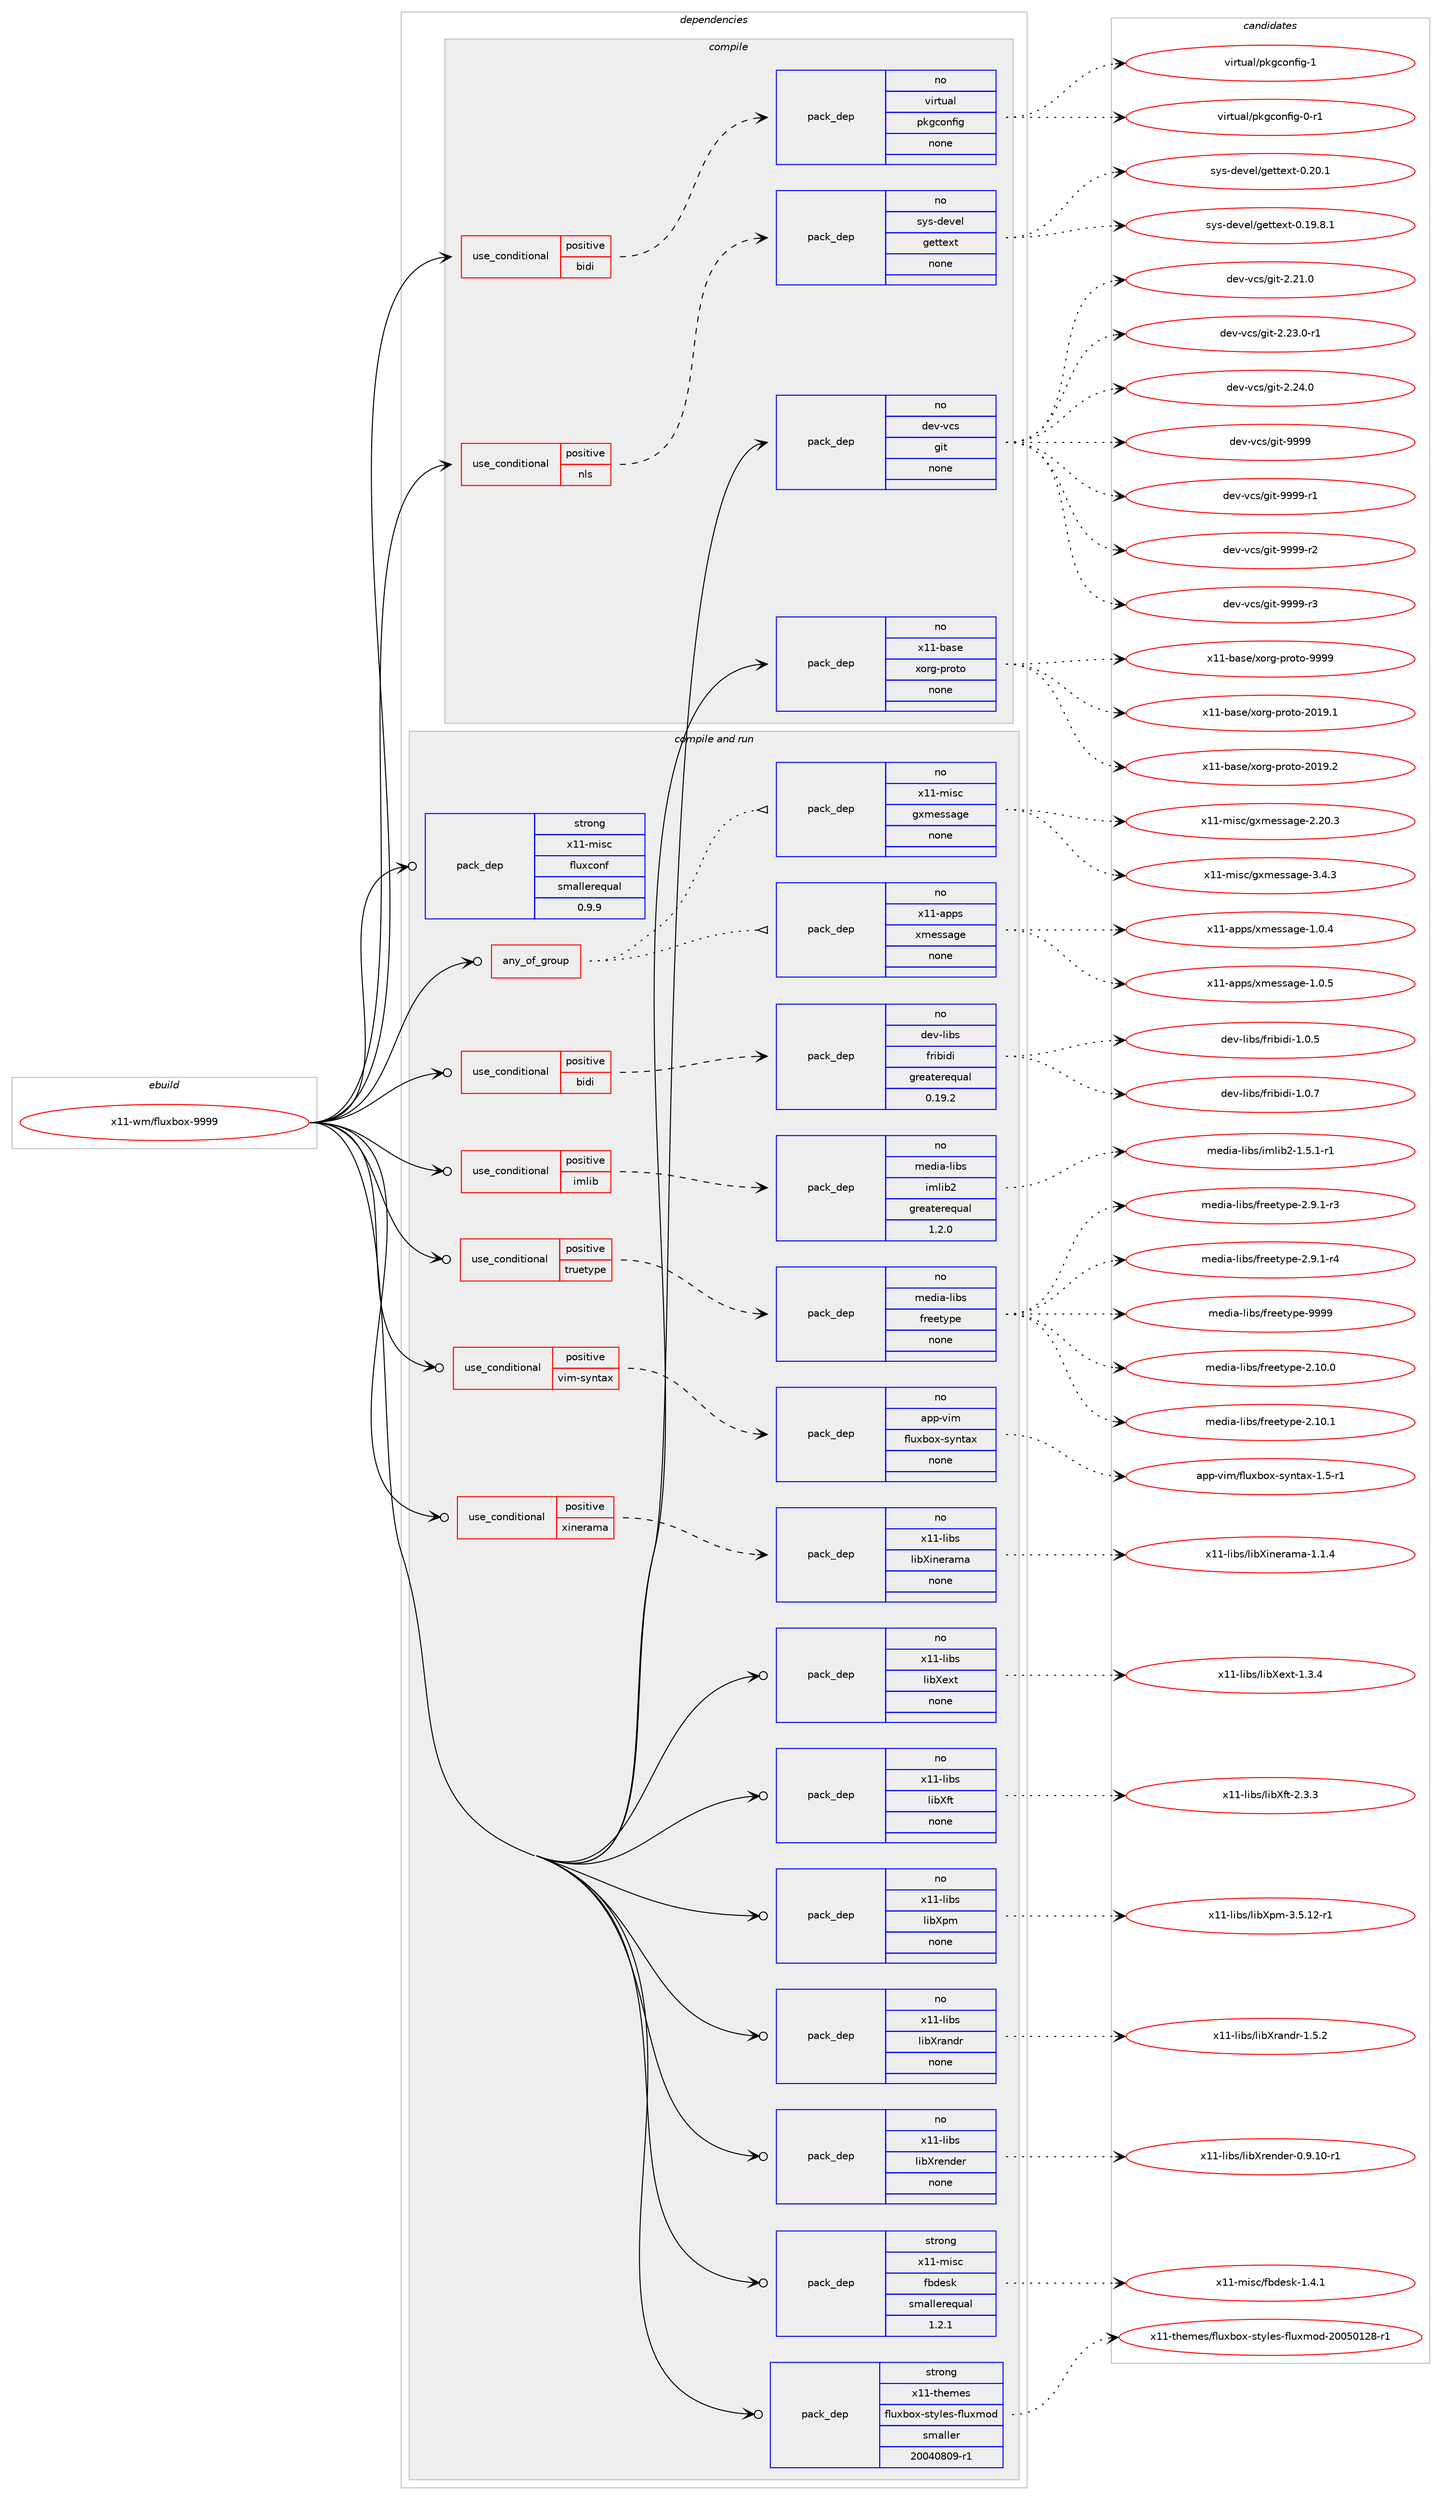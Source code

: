 digraph prolog {

# *************
# Graph options
# *************

newrank=true;
concentrate=true;
compound=true;
graph [rankdir=LR,fontname=Helvetica,fontsize=10,ranksep=1.5];#, ranksep=2.5, nodesep=0.2];
edge  [arrowhead=vee];
node  [fontname=Helvetica,fontsize=10];

# **********
# The ebuild
# **********

subgraph cluster_leftcol {
color=gray;
rank=same;
label=<<i>ebuild</i>>;
id [label="x11-wm/fluxbox-9999", color=red, width=4, href="../x11-wm/fluxbox-9999.svg"];
}

# ****************
# The dependencies
# ****************

subgraph cluster_midcol {
color=gray;
label=<<i>dependencies</i>>;
subgraph cluster_compile {
fillcolor="#eeeeee";
style=filled;
label=<<i>compile</i>>;
subgraph cond220559 {
dependency925770 [label=<<TABLE BORDER="0" CELLBORDER="1" CELLSPACING="0" CELLPADDING="4"><TR><TD ROWSPAN="3" CELLPADDING="10">use_conditional</TD></TR><TR><TD>positive</TD></TR><TR><TD>bidi</TD></TR></TABLE>>, shape=none, color=red];
subgraph pack688372 {
dependency925771 [label=<<TABLE BORDER="0" CELLBORDER="1" CELLSPACING="0" CELLPADDING="4" WIDTH="220"><TR><TD ROWSPAN="6" CELLPADDING="30">pack_dep</TD></TR><TR><TD WIDTH="110">no</TD></TR><TR><TD>virtual</TD></TR><TR><TD>pkgconfig</TD></TR><TR><TD>none</TD></TR><TR><TD></TD></TR></TABLE>>, shape=none, color=blue];
}
dependency925770:e -> dependency925771:w [weight=20,style="dashed",arrowhead="vee"];
}
id:e -> dependency925770:w [weight=20,style="solid",arrowhead="vee"];
subgraph cond220560 {
dependency925772 [label=<<TABLE BORDER="0" CELLBORDER="1" CELLSPACING="0" CELLPADDING="4"><TR><TD ROWSPAN="3" CELLPADDING="10">use_conditional</TD></TR><TR><TD>positive</TD></TR><TR><TD>nls</TD></TR></TABLE>>, shape=none, color=red];
subgraph pack688373 {
dependency925773 [label=<<TABLE BORDER="0" CELLBORDER="1" CELLSPACING="0" CELLPADDING="4" WIDTH="220"><TR><TD ROWSPAN="6" CELLPADDING="30">pack_dep</TD></TR><TR><TD WIDTH="110">no</TD></TR><TR><TD>sys-devel</TD></TR><TR><TD>gettext</TD></TR><TR><TD>none</TD></TR><TR><TD></TD></TR></TABLE>>, shape=none, color=blue];
}
dependency925772:e -> dependency925773:w [weight=20,style="dashed",arrowhead="vee"];
}
id:e -> dependency925772:w [weight=20,style="solid",arrowhead="vee"];
subgraph pack688374 {
dependency925774 [label=<<TABLE BORDER="0" CELLBORDER="1" CELLSPACING="0" CELLPADDING="4" WIDTH="220"><TR><TD ROWSPAN="6" CELLPADDING="30">pack_dep</TD></TR><TR><TD WIDTH="110">no</TD></TR><TR><TD>dev-vcs</TD></TR><TR><TD>git</TD></TR><TR><TD>none</TD></TR><TR><TD></TD></TR></TABLE>>, shape=none, color=blue];
}
id:e -> dependency925774:w [weight=20,style="solid",arrowhead="vee"];
subgraph pack688375 {
dependency925775 [label=<<TABLE BORDER="0" CELLBORDER="1" CELLSPACING="0" CELLPADDING="4" WIDTH="220"><TR><TD ROWSPAN="6" CELLPADDING="30">pack_dep</TD></TR><TR><TD WIDTH="110">no</TD></TR><TR><TD>x11-base</TD></TR><TR><TD>xorg-proto</TD></TR><TR><TD>none</TD></TR><TR><TD></TD></TR></TABLE>>, shape=none, color=blue];
}
id:e -> dependency925775:w [weight=20,style="solid",arrowhead="vee"];
}
subgraph cluster_compileandrun {
fillcolor="#eeeeee";
style=filled;
label=<<i>compile and run</i>>;
subgraph any16241 {
dependency925776 [label=<<TABLE BORDER="0" CELLBORDER="1" CELLSPACING="0" CELLPADDING="4"><TR><TD CELLPADDING="10">any_of_group</TD></TR></TABLE>>, shape=none, color=red];subgraph pack688376 {
dependency925777 [label=<<TABLE BORDER="0" CELLBORDER="1" CELLSPACING="0" CELLPADDING="4" WIDTH="220"><TR><TD ROWSPAN="6" CELLPADDING="30">pack_dep</TD></TR><TR><TD WIDTH="110">no</TD></TR><TR><TD>x11-misc</TD></TR><TR><TD>gxmessage</TD></TR><TR><TD>none</TD></TR><TR><TD></TD></TR></TABLE>>, shape=none, color=blue];
}
dependency925776:e -> dependency925777:w [weight=20,style="dotted",arrowhead="oinv"];
subgraph pack688377 {
dependency925778 [label=<<TABLE BORDER="0" CELLBORDER="1" CELLSPACING="0" CELLPADDING="4" WIDTH="220"><TR><TD ROWSPAN="6" CELLPADDING="30">pack_dep</TD></TR><TR><TD WIDTH="110">no</TD></TR><TR><TD>x11-apps</TD></TR><TR><TD>xmessage</TD></TR><TR><TD>none</TD></TR><TR><TD></TD></TR></TABLE>>, shape=none, color=blue];
}
dependency925776:e -> dependency925778:w [weight=20,style="dotted",arrowhead="oinv"];
}
id:e -> dependency925776:w [weight=20,style="solid",arrowhead="odotvee"];
subgraph cond220561 {
dependency925779 [label=<<TABLE BORDER="0" CELLBORDER="1" CELLSPACING="0" CELLPADDING="4"><TR><TD ROWSPAN="3" CELLPADDING="10">use_conditional</TD></TR><TR><TD>positive</TD></TR><TR><TD>bidi</TD></TR></TABLE>>, shape=none, color=red];
subgraph pack688378 {
dependency925780 [label=<<TABLE BORDER="0" CELLBORDER="1" CELLSPACING="0" CELLPADDING="4" WIDTH="220"><TR><TD ROWSPAN="6" CELLPADDING="30">pack_dep</TD></TR><TR><TD WIDTH="110">no</TD></TR><TR><TD>dev-libs</TD></TR><TR><TD>fribidi</TD></TR><TR><TD>greaterequal</TD></TR><TR><TD>0.19.2</TD></TR></TABLE>>, shape=none, color=blue];
}
dependency925779:e -> dependency925780:w [weight=20,style="dashed",arrowhead="vee"];
}
id:e -> dependency925779:w [weight=20,style="solid",arrowhead="odotvee"];
subgraph cond220562 {
dependency925781 [label=<<TABLE BORDER="0" CELLBORDER="1" CELLSPACING="0" CELLPADDING="4"><TR><TD ROWSPAN="3" CELLPADDING="10">use_conditional</TD></TR><TR><TD>positive</TD></TR><TR><TD>imlib</TD></TR></TABLE>>, shape=none, color=red];
subgraph pack688379 {
dependency925782 [label=<<TABLE BORDER="0" CELLBORDER="1" CELLSPACING="0" CELLPADDING="4" WIDTH="220"><TR><TD ROWSPAN="6" CELLPADDING="30">pack_dep</TD></TR><TR><TD WIDTH="110">no</TD></TR><TR><TD>media-libs</TD></TR><TR><TD>imlib2</TD></TR><TR><TD>greaterequal</TD></TR><TR><TD>1.2.0</TD></TR></TABLE>>, shape=none, color=blue];
}
dependency925781:e -> dependency925782:w [weight=20,style="dashed",arrowhead="vee"];
}
id:e -> dependency925781:w [weight=20,style="solid",arrowhead="odotvee"];
subgraph cond220563 {
dependency925783 [label=<<TABLE BORDER="0" CELLBORDER="1" CELLSPACING="0" CELLPADDING="4"><TR><TD ROWSPAN="3" CELLPADDING="10">use_conditional</TD></TR><TR><TD>positive</TD></TR><TR><TD>truetype</TD></TR></TABLE>>, shape=none, color=red];
subgraph pack688380 {
dependency925784 [label=<<TABLE BORDER="0" CELLBORDER="1" CELLSPACING="0" CELLPADDING="4" WIDTH="220"><TR><TD ROWSPAN="6" CELLPADDING="30">pack_dep</TD></TR><TR><TD WIDTH="110">no</TD></TR><TR><TD>media-libs</TD></TR><TR><TD>freetype</TD></TR><TR><TD>none</TD></TR><TR><TD></TD></TR></TABLE>>, shape=none, color=blue];
}
dependency925783:e -> dependency925784:w [weight=20,style="dashed",arrowhead="vee"];
}
id:e -> dependency925783:w [weight=20,style="solid",arrowhead="odotvee"];
subgraph cond220564 {
dependency925785 [label=<<TABLE BORDER="0" CELLBORDER="1" CELLSPACING="0" CELLPADDING="4"><TR><TD ROWSPAN="3" CELLPADDING="10">use_conditional</TD></TR><TR><TD>positive</TD></TR><TR><TD>vim-syntax</TD></TR></TABLE>>, shape=none, color=red];
subgraph pack688381 {
dependency925786 [label=<<TABLE BORDER="0" CELLBORDER="1" CELLSPACING="0" CELLPADDING="4" WIDTH="220"><TR><TD ROWSPAN="6" CELLPADDING="30">pack_dep</TD></TR><TR><TD WIDTH="110">no</TD></TR><TR><TD>app-vim</TD></TR><TR><TD>fluxbox-syntax</TD></TR><TR><TD>none</TD></TR><TR><TD></TD></TR></TABLE>>, shape=none, color=blue];
}
dependency925785:e -> dependency925786:w [weight=20,style="dashed",arrowhead="vee"];
}
id:e -> dependency925785:w [weight=20,style="solid",arrowhead="odotvee"];
subgraph cond220565 {
dependency925787 [label=<<TABLE BORDER="0" CELLBORDER="1" CELLSPACING="0" CELLPADDING="4"><TR><TD ROWSPAN="3" CELLPADDING="10">use_conditional</TD></TR><TR><TD>positive</TD></TR><TR><TD>xinerama</TD></TR></TABLE>>, shape=none, color=red];
subgraph pack688382 {
dependency925788 [label=<<TABLE BORDER="0" CELLBORDER="1" CELLSPACING="0" CELLPADDING="4" WIDTH="220"><TR><TD ROWSPAN="6" CELLPADDING="30">pack_dep</TD></TR><TR><TD WIDTH="110">no</TD></TR><TR><TD>x11-libs</TD></TR><TR><TD>libXinerama</TD></TR><TR><TD>none</TD></TR><TR><TD></TD></TR></TABLE>>, shape=none, color=blue];
}
dependency925787:e -> dependency925788:w [weight=20,style="dashed",arrowhead="vee"];
}
id:e -> dependency925787:w [weight=20,style="solid",arrowhead="odotvee"];
subgraph pack688383 {
dependency925789 [label=<<TABLE BORDER="0" CELLBORDER="1" CELLSPACING="0" CELLPADDING="4" WIDTH="220"><TR><TD ROWSPAN="6" CELLPADDING="30">pack_dep</TD></TR><TR><TD WIDTH="110">no</TD></TR><TR><TD>x11-libs</TD></TR><TR><TD>libXext</TD></TR><TR><TD>none</TD></TR><TR><TD></TD></TR></TABLE>>, shape=none, color=blue];
}
id:e -> dependency925789:w [weight=20,style="solid",arrowhead="odotvee"];
subgraph pack688384 {
dependency925790 [label=<<TABLE BORDER="0" CELLBORDER="1" CELLSPACING="0" CELLPADDING="4" WIDTH="220"><TR><TD ROWSPAN="6" CELLPADDING="30">pack_dep</TD></TR><TR><TD WIDTH="110">no</TD></TR><TR><TD>x11-libs</TD></TR><TR><TD>libXft</TD></TR><TR><TD>none</TD></TR><TR><TD></TD></TR></TABLE>>, shape=none, color=blue];
}
id:e -> dependency925790:w [weight=20,style="solid",arrowhead="odotvee"];
subgraph pack688385 {
dependency925791 [label=<<TABLE BORDER="0" CELLBORDER="1" CELLSPACING="0" CELLPADDING="4" WIDTH="220"><TR><TD ROWSPAN="6" CELLPADDING="30">pack_dep</TD></TR><TR><TD WIDTH="110">no</TD></TR><TR><TD>x11-libs</TD></TR><TR><TD>libXpm</TD></TR><TR><TD>none</TD></TR><TR><TD></TD></TR></TABLE>>, shape=none, color=blue];
}
id:e -> dependency925791:w [weight=20,style="solid",arrowhead="odotvee"];
subgraph pack688386 {
dependency925792 [label=<<TABLE BORDER="0" CELLBORDER="1" CELLSPACING="0" CELLPADDING="4" WIDTH="220"><TR><TD ROWSPAN="6" CELLPADDING="30">pack_dep</TD></TR><TR><TD WIDTH="110">no</TD></TR><TR><TD>x11-libs</TD></TR><TR><TD>libXrandr</TD></TR><TR><TD>none</TD></TR><TR><TD></TD></TR></TABLE>>, shape=none, color=blue];
}
id:e -> dependency925792:w [weight=20,style="solid",arrowhead="odotvee"];
subgraph pack688387 {
dependency925793 [label=<<TABLE BORDER="0" CELLBORDER="1" CELLSPACING="0" CELLPADDING="4" WIDTH="220"><TR><TD ROWSPAN="6" CELLPADDING="30">pack_dep</TD></TR><TR><TD WIDTH="110">no</TD></TR><TR><TD>x11-libs</TD></TR><TR><TD>libXrender</TD></TR><TR><TD>none</TD></TR><TR><TD></TD></TR></TABLE>>, shape=none, color=blue];
}
id:e -> dependency925793:w [weight=20,style="solid",arrowhead="odotvee"];
subgraph pack688388 {
dependency925794 [label=<<TABLE BORDER="0" CELLBORDER="1" CELLSPACING="0" CELLPADDING="4" WIDTH="220"><TR><TD ROWSPAN="6" CELLPADDING="30">pack_dep</TD></TR><TR><TD WIDTH="110">strong</TD></TR><TR><TD>x11-misc</TD></TR><TR><TD>fbdesk</TD></TR><TR><TD>smallerequal</TD></TR><TR><TD>1.2.1</TD></TR></TABLE>>, shape=none, color=blue];
}
id:e -> dependency925794:w [weight=20,style="solid",arrowhead="odotvee"];
subgraph pack688389 {
dependency925795 [label=<<TABLE BORDER="0" CELLBORDER="1" CELLSPACING="0" CELLPADDING="4" WIDTH="220"><TR><TD ROWSPAN="6" CELLPADDING="30">pack_dep</TD></TR><TR><TD WIDTH="110">strong</TD></TR><TR><TD>x11-misc</TD></TR><TR><TD>fluxconf</TD></TR><TR><TD>smallerequal</TD></TR><TR><TD>0.9.9</TD></TR></TABLE>>, shape=none, color=blue];
}
id:e -> dependency925795:w [weight=20,style="solid",arrowhead="odotvee"];
subgraph pack688390 {
dependency925796 [label=<<TABLE BORDER="0" CELLBORDER="1" CELLSPACING="0" CELLPADDING="4" WIDTH="220"><TR><TD ROWSPAN="6" CELLPADDING="30">pack_dep</TD></TR><TR><TD WIDTH="110">strong</TD></TR><TR><TD>x11-themes</TD></TR><TR><TD>fluxbox-styles-fluxmod</TD></TR><TR><TD>smaller</TD></TR><TR><TD>20040809-r1</TD></TR></TABLE>>, shape=none, color=blue];
}
id:e -> dependency925796:w [weight=20,style="solid",arrowhead="odotvee"];
}
subgraph cluster_run {
fillcolor="#eeeeee";
style=filled;
label=<<i>run</i>>;
}
}

# **************
# The candidates
# **************

subgraph cluster_choices {
rank=same;
color=gray;
label=<<i>candidates</i>>;

subgraph choice688372 {
color=black;
nodesep=1;
choice11810511411611797108471121071039911111010210510345484511449 [label="virtual/pkgconfig-0-r1", color=red, width=4,href="../virtual/pkgconfig-0-r1.svg"];
choice1181051141161179710847112107103991111101021051034549 [label="virtual/pkgconfig-1", color=red, width=4,href="../virtual/pkgconfig-1.svg"];
dependency925771:e -> choice11810511411611797108471121071039911111010210510345484511449:w [style=dotted,weight="100"];
dependency925771:e -> choice1181051141161179710847112107103991111101021051034549:w [style=dotted,weight="100"];
}
subgraph choice688373 {
color=black;
nodesep=1;
choice1151211154510010111810110847103101116116101120116454846495746564649 [label="sys-devel/gettext-0.19.8.1", color=red, width=4,href="../sys-devel/gettext-0.19.8.1.svg"];
choice115121115451001011181011084710310111611610112011645484650484649 [label="sys-devel/gettext-0.20.1", color=red, width=4,href="../sys-devel/gettext-0.20.1.svg"];
dependency925773:e -> choice1151211154510010111810110847103101116116101120116454846495746564649:w [style=dotted,weight="100"];
dependency925773:e -> choice115121115451001011181011084710310111611610112011645484650484649:w [style=dotted,weight="100"];
}
subgraph choice688374 {
color=black;
nodesep=1;
choice10010111845118991154710310511645504650494648 [label="dev-vcs/git-2.21.0", color=red, width=4,href="../dev-vcs/git-2.21.0.svg"];
choice100101118451189911547103105116455046505146484511449 [label="dev-vcs/git-2.23.0-r1", color=red, width=4,href="../dev-vcs/git-2.23.0-r1.svg"];
choice10010111845118991154710310511645504650524648 [label="dev-vcs/git-2.24.0", color=red, width=4,href="../dev-vcs/git-2.24.0.svg"];
choice1001011184511899115471031051164557575757 [label="dev-vcs/git-9999", color=red, width=4,href="../dev-vcs/git-9999.svg"];
choice10010111845118991154710310511645575757574511449 [label="dev-vcs/git-9999-r1", color=red, width=4,href="../dev-vcs/git-9999-r1.svg"];
choice10010111845118991154710310511645575757574511450 [label="dev-vcs/git-9999-r2", color=red, width=4,href="../dev-vcs/git-9999-r2.svg"];
choice10010111845118991154710310511645575757574511451 [label="dev-vcs/git-9999-r3", color=red, width=4,href="../dev-vcs/git-9999-r3.svg"];
dependency925774:e -> choice10010111845118991154710310511645504650494648:w [style=dotted,weight="100"];
dependency925774:e -> choice100101118451189911547103105116455046505146484511449:w [style=dotted,weight="100"];
dependency925774:e -> choice10010111845118991154710310511645504650524648:w [style=dotted,weight="100"];
dependency925774:e -> choice1001011184511899115471031051164557575757:w [style=dotted,weight="100"];
dependency925774:e -> choice10010111845118991154710310511645575757574511449:w [style=dotted,weight="100"];
dependency925774:e -> choice10010111845118991154710310511645575757574511450:w [style=dotted,weight="100"];
dependency925774:e -> choice10010111845118991154710310511645575757574511451:w [style=dotted,weight="100"];
}
subgraph choice688375 {
color=black;
nodesep=1;
choice1204949459897115101471201111141034511211411111611145504849574649 [label="x11-base/xorg-proto-2019.1", color=red, width=4,href="../x11-base/xorg-proto-2019.1.svg"];
choice1204949459897115101471201111141034511211411111611145504849574650 [label="x11-base/xorg-proto-2019.2", color=red, width=4,href="../x11-base/xorg-proto-2019.2.svg"];
choice120494945989711510147120111114103451121141111161114557575757 [label="x11-base/xorg-proto-9999", color=red, width=4,href="../x11-base/xorg-proto-9999.svg"];
dependency925775:e -> choice1204949459897115101471201111141034511211411111611145504849574649:w [style=dotted,weight="100"];
dependency925775:e -> choice1204949459897115101471201111141034511211411111611145504849574650:w [style=dotted,weight="100"];
dependency925775:e -> choice120494945989711510147120111114103451121141111161114557575757:w [style=dotted,weight="100"];
}
subgraph choice688376 {
color=black;
nodesep=1;
choice12049494510910511599471031201091011151159710310145504650484651 [label="x11-misc/gxmessage-2.20.3", color=red, width=4,href="../x11-misc/gxmessage-2.20.3.svg"];
choice120494945109105115994710312010910111511597103101455146524651 [label="x11-misc/gxmessage-3.4.3", color=red, width=4,href="../x11-misc/gxmessage-3.4.3.svg"];
dependency925777:e -> choice12049494510910511599471031201091011151159710310145504650484651:w [style=dotted,weight="100"];
dependency925777:e -> choice120494945109105115994710312010910111511597103101455146524651:w [style=dotted,weight="100"];
}
subgraph choice688377 {
color=black;
nodesep=1;
choice120494945971121121154712010910111511597103101454946484652 [label="x11-apps/xmessage-1.0.4", color=red, width=4,href="../x11-apps/xmessage-1.0.4.svg"];
choice120494945971121121154712010910111511597103101454946484653 [label="x11-apps/xmessage-1.0.5", color=red, width=4,href="../x11-apps/xmessage-1.0.5.svg"];
dependency925778:e -> choice120494945971121121154712010910111511597103101454946484652:w [style=dotted,weight="100"];
dependency925778:e -> choice120494945971121121154712010910111511597103101454946484653:w [style=dotted,weight="100"];
}
subgraph choice688378 {
color=black;
nodesep=1;
choice10010111845108105981154710211410598105100105454946484653 [label="dev-libs/fribidi-1.0.5", color=red, width=4,href="../dev-libs/fribidi-1.0.5.svg"];
choice10010111845108105981154710211410598105100105454946484655 [label="dev-libs/fribidi-1.0.7", color=red, width=4,href="../dev-libs/fribidi-1.0.7.svg"];
dependency925780:e -> choice10010111845108105981154710211410598105100105454946484653:w [style=dotted,weight="100"];
dependency925780:e -> choice10010111845108105981154710211410598105100105454946484655:w [style=dotted,weight="100"];
}
subgraph choice688379 {
color=black;
nodesep=1;
choice1091011001059745108105981154710510910810598504549465346494511449 [label="media-libs/imlib2-1.5.1-r1", color=red, width=4,href="../media-libs/imlib2-1.5.1-r1.svg"];
dependency925782:e -> choice1091011001059745108105981154710510910810598504549465346494511449:w [style=dotted,weight="100"];
}
subgraph choice688380 {
color=black;
nodesep=1;
choice1091011001059745108105981154710211410110111612111210145504649484648 [label="media-libs/freetype-2.10.0", color=red, width=4,href="../media-libs/freetype-2.10.0.svg"];
choice1091011001059745108105981154710211410110111612111210145504649484649 [label="media-libs/freetype-2.10.1", color=red, width=4,href="../media-libs/freetype-2.10.1.svg"];
choice109101100105974510810598115471021141011011161211121014550465746494511451 [label="media-libs/freetype-2.9.1-r3", color=red, width=4,href="../media-libs/freetype-2.9.1-r3.svg"];
choice109101100105974510810598115471021141011011161211121014550465746494511452 [label="media-libs/freetype-2.9.1-r4", color=red, width=4,href="../media-libs/freetype-2.9.1-r4.svg"];
choice109101100105974510810598115471021141011011161211121014557575757 [label="media-libs/freetype-9999", color=red, width=4,href="../media-libs/freetype-9999.svg"];
dependency925784:e -> choice1091011001059745108105981154710211410110111612111210145504649484648:w [style=dotted,weight="100"];
dependency925784:e -> choice1091011001059745108105981154710211410110111612111210145504649484649:w [style=dotted,weight="100"];
dependency925784:e -> choice109101100105974510810598115471021141011011161211121014550465746494511451:w [style=dotted,weight="100"];
dependency925784:e -> choice109101100105974510810598115471021141011011161211121014550465746494511452:w [style=dotted,weight="100"];
dependency925784:e -> choice109101100105974510810598115471021141011011161211121014557575757:w [style=dotted,weight="100"];
}
subgraph choice688381 {
color=black;
nodesep=1;
choice971121124511810510947102108117120981111204511512111011697120454946534511449 [label="app-vim/fluxbox-syntax-1.5-r1", color=red, width=4,href="../app-vim/fluxbox-syntax-1.5-r1.svg"];
dependency925786:e -> choice971121124511810510947102108117120981111204511512111011697120454946534511449:w [style=dotted,weight="100"];
}
subgraph choice688382 {
color=black;
nodesep=1;
choice120494945108105981154710810598881051101011149710997454946494652 [label="x11-libs/libXinerama-1.1.4", color=red, width=4,href="../x11-libs/libXinerama-1.1.4.svg"];
dependency925788:e -> choice120494945108105981154710810598881051101011149710997454946494652:w [style=dotted,weight="100"];
}
subgraph choice688383 {
color=black;
nodesep=1;
choice12049494510810598115471081059888101120116454946514652 [label="x11-libs/libXext-1.3.4", color=red, width=4,href="../x11-libs/libXext-1.3.4.svg"];
dependency925789:e -> choice12049494510810598115471081059888101120116454946514652:w [style=dotted,weight="100"];
}
subgraph choice688384 {
color=black;
nodesep=1;
choice12049494510810598115471081059888102116455046514651 [label="x11-libs/libXft-2.3.3", color=red, width=4,href="../x11-libs/libXft-2.3.3.svg"];
dependency925790:e -> choice12049494510810598115471081059888102116455046514651:w [style=dotted,weight="100"];
}
subgraph choice688385 {
color=black;
nodesep=1;
choice12049494510810598115471081059888112109455146534649504511449 [label="x11-libs/libXpm-3.5.12-r1", color=red, width=4,href="../x11-libs/libXpm-3.5.12-r1.svg"];
dependency925791:e -> choice12049494510810598115471081059888112109455146534649504511449:w [style=dotted,weight="100"];
}
subgraph choice688386 {
color=black;
nodesep=1;
choice1204949451081059811547108105988811497110100114454946534650 [label="x11-libs/libXrandr-1.5.2", color=red, width=4,href="../x11-libs/libXrandr-1.5.2.svg"];
dependency925792:e -> choice1204949451081059811547108105988811497110100114454946534650:w [style=dotted,weight="100"];
}
subgraph choice688387 {
color=black;
nodesep=1;
choice12049494510810598115471081059888114101110100101114454846574649484511449 [label="x11-libs/libXrender-0.9.10-r1", color=red, width=4,href="../x11-libs/libXrender-0.9.10-r1.svg"];
dependency925793:e -> choice12049494510810598115471081059888114101110100101114454846574649484511449:w [style=dotted,weight="100"];
}
subgraph choice688388 {
color=black;
nodesep=1;
choice120494945109105115994710298100101115107454946524649 [label="x11-misc/fbdesk-1.4.1", color=red, width=4,href="../x11-misc/fbdesk-1.4.1.svg"];
dependency925794:e -> choice120494945109105115994710298100101115107454946524649:w [style=dotted,weight="100"];
}
subgraph choice688389 {
color=black;
nodesep=1;
}
subgraph choice688390 {
color=black;
nodesep=1;
choice120494945116104101109101115471021081171209811112045115116121108101115451021081171201091111004550484853484950564511449 [label="x11-themes/fluxbox-styles-fluxmod-20050128-r1", color=red, width=4,href="../x11-themes/fluxbox-styles-fluxmod-20050128-r1.svg"];
dependency925796:e -> choice120494945116104101109101115471021081171209811112045115116121108101115451021081171201091111004550484853484950564511449:w [style=dotted,weight="100"];
}
}

}
